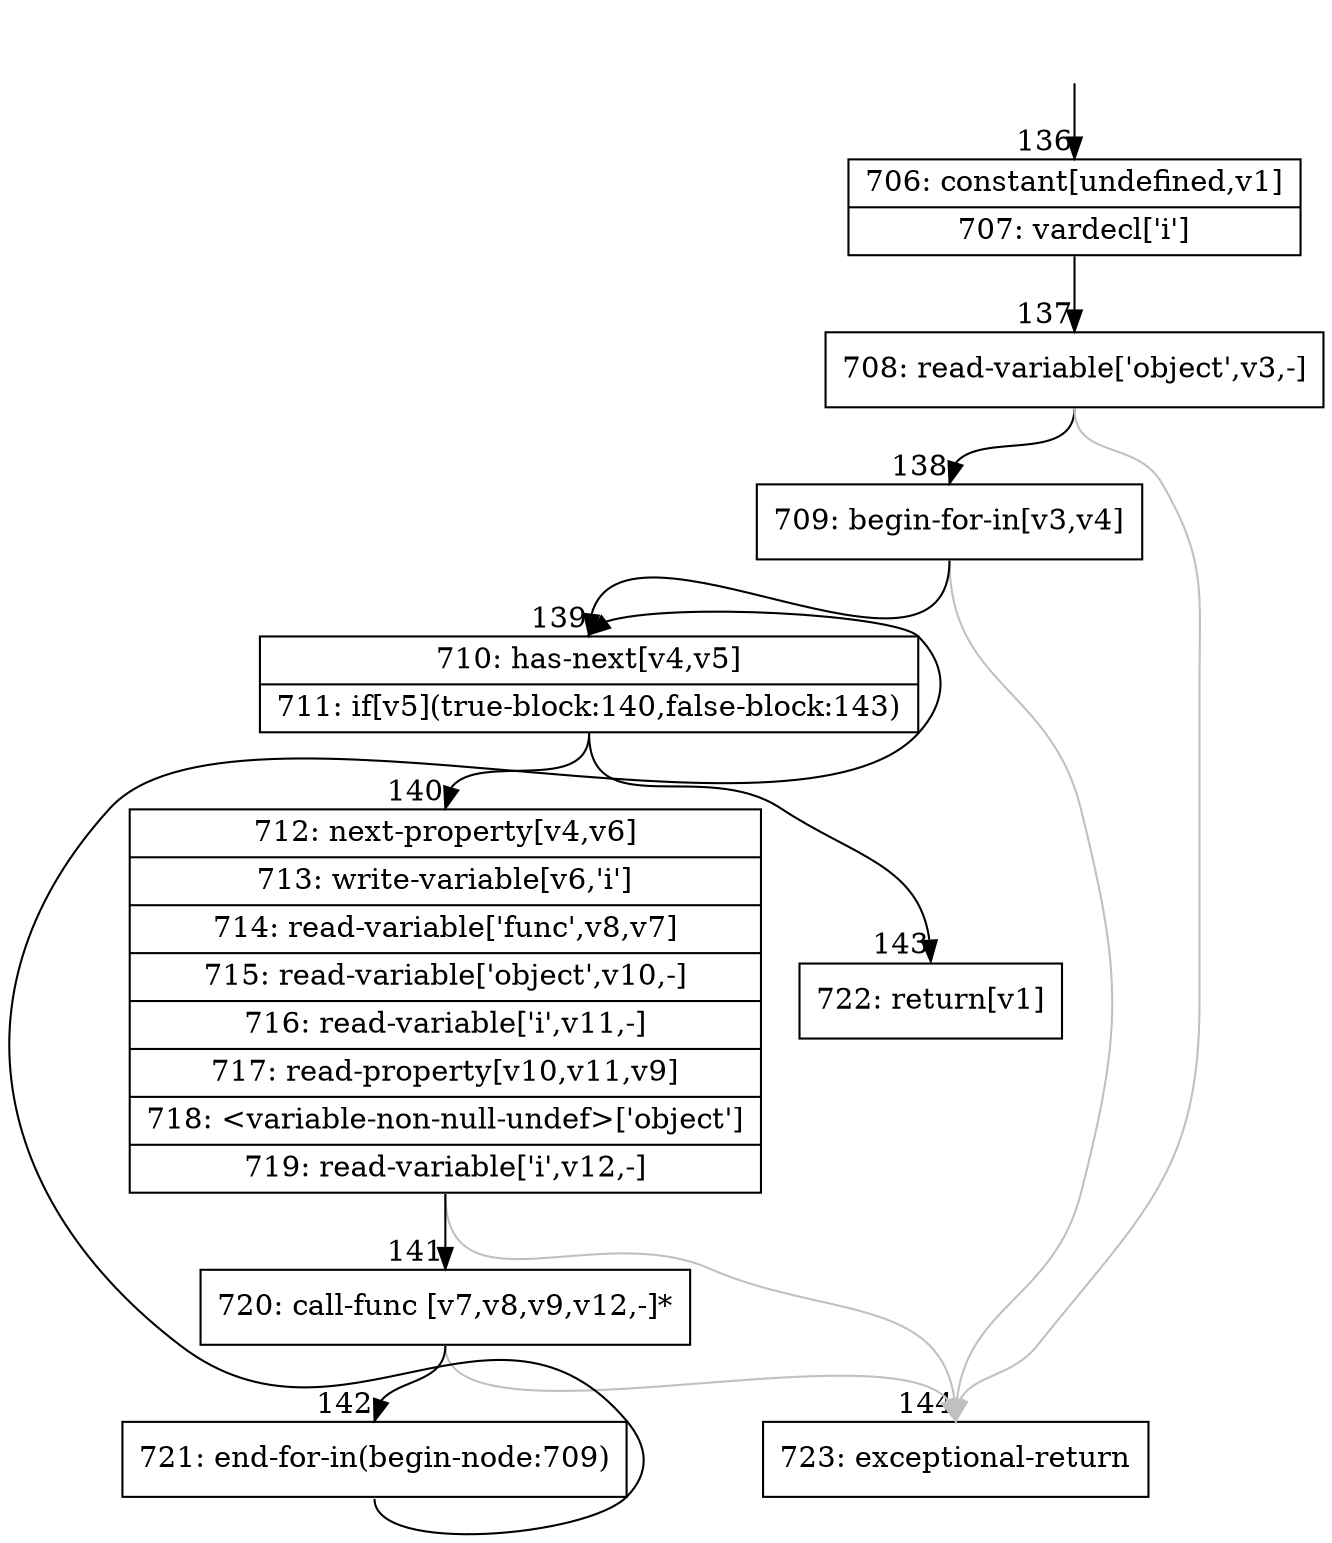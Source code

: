 digraph {
rankdir="TD"
BB_entry11[shape=none,label=""];
BB_entry11 -> BB136 [tailport=s, headport=n, headlabel="    136"]
BB136 [shape=record label="{706: constant[undefined,v1]|707: vardecl['i']}" ] 
BB136 -> BB137 [tailport=s, headport=n, headlabel="      137"]
BB137 [shape=record label="{708: read-variable['object',v3,-]}" ] 
BB137 -> BB138 [tailport=s, headport=n, headlabel="      138"]
BB137 -> BB144 [tailport=s, headport=n, color=gray, headlabel="      144"]
BB138 [shape=record label="{709: begin-for-in[v3,v4]}" ] 
BB138 -> BB139 [tailport=s, headport=n, headlabel="      139"]
BB138 -> BB144 [tailport=s, headport=n, color=gray]
BB139 [shape=record label="{710: has-next[v4,v5]|711: if[v5](true-block:140,false-block:143)}" ] 
BB139 -> BB140 [tailport=s, headport=n, headlabel="      140"]
BB139 -> BB143 [tailport=s, headport=n, headlabel="      143"]
BB140 [shape=record label="{712: next-property[v4,v6]|713: write-variable[v6,'i']|714: read-variable['func',v8,v7]|715: read-variable['object',v10,-]|716: read-variable['i',v11,-]|717: read-property[v10,v11,v9]|718: \<variable-non-null-undef\>['object']|719: read-variable['i',v12,-]}" ] 
BB140 -> BB141 [tailport=s, headport=n, headlabel="      141"]
BB140 -> BB144 [tailport=s, headport=n, color=gray]
BB141 [shape=record label="{720: call-func [v7,v8,v9,v12,-]*}" ] 
BB141 -> BB142 [tailport=s, headport=n, headlabel="      142"]
BB141 -> BB144 [tailport=s, headport=n, color=gray]
BB142 [shape=record label="{721: end-for-in(begin-node:709)}" ] 
BB142 -> BB139 [tailport=s, headport=n]
BB143 [shape=record label="{722: return[v1]}" ] 
BB144 [shape=record label="{723: exceptional-return}" ] 
//#$~ 80
}

